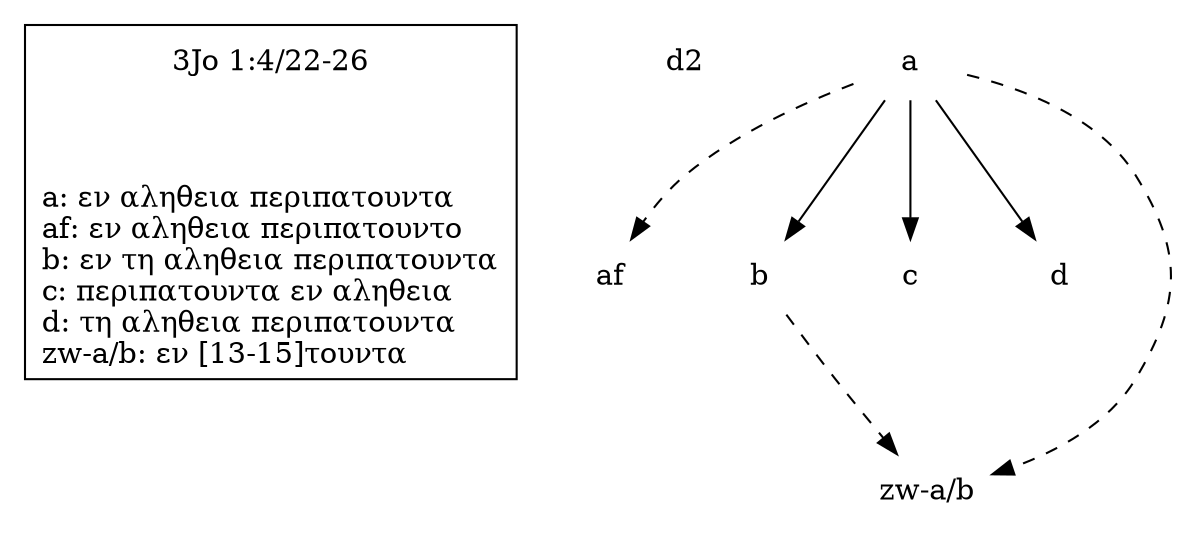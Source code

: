 digraph local_stemma {
	margin=0;
	subgraph cluster_legend {
		passage [shape=plaintext, label="3Jo 1:4/22-26"];
		readings [shape=plaintext, label="a: εν αληθεια περιπατουντα\laf: εν αληθεια περιπατουντο\lb: εν τη αληθεια περιπατουντα\lc: περιπατουντα εν αληθεια\ld: τη αληθεια περιπατουντα\lzw-a/b: εν [13-15]τουντα\l"];
		passage -> readings[style=invis];
	}
	subgraph cluster_plot {
		style=invis;
		node [shape=plaintext];
		1 [label="a"];
		2 [label="af"];
		3 [label="b"];
		4 [label="c"];
		5 [label="d"];
		6 [label="d2"];
		7 [label="zw-a/b"];
		1 -> 2[style=dashed];
		1 -> 3[style=solid];
		1 -> 4[style=solid];
		1 -> 5[style=solid];
		1 -> 7[style=dashed];
		3 -> 7[style=dashed];
	}
}
